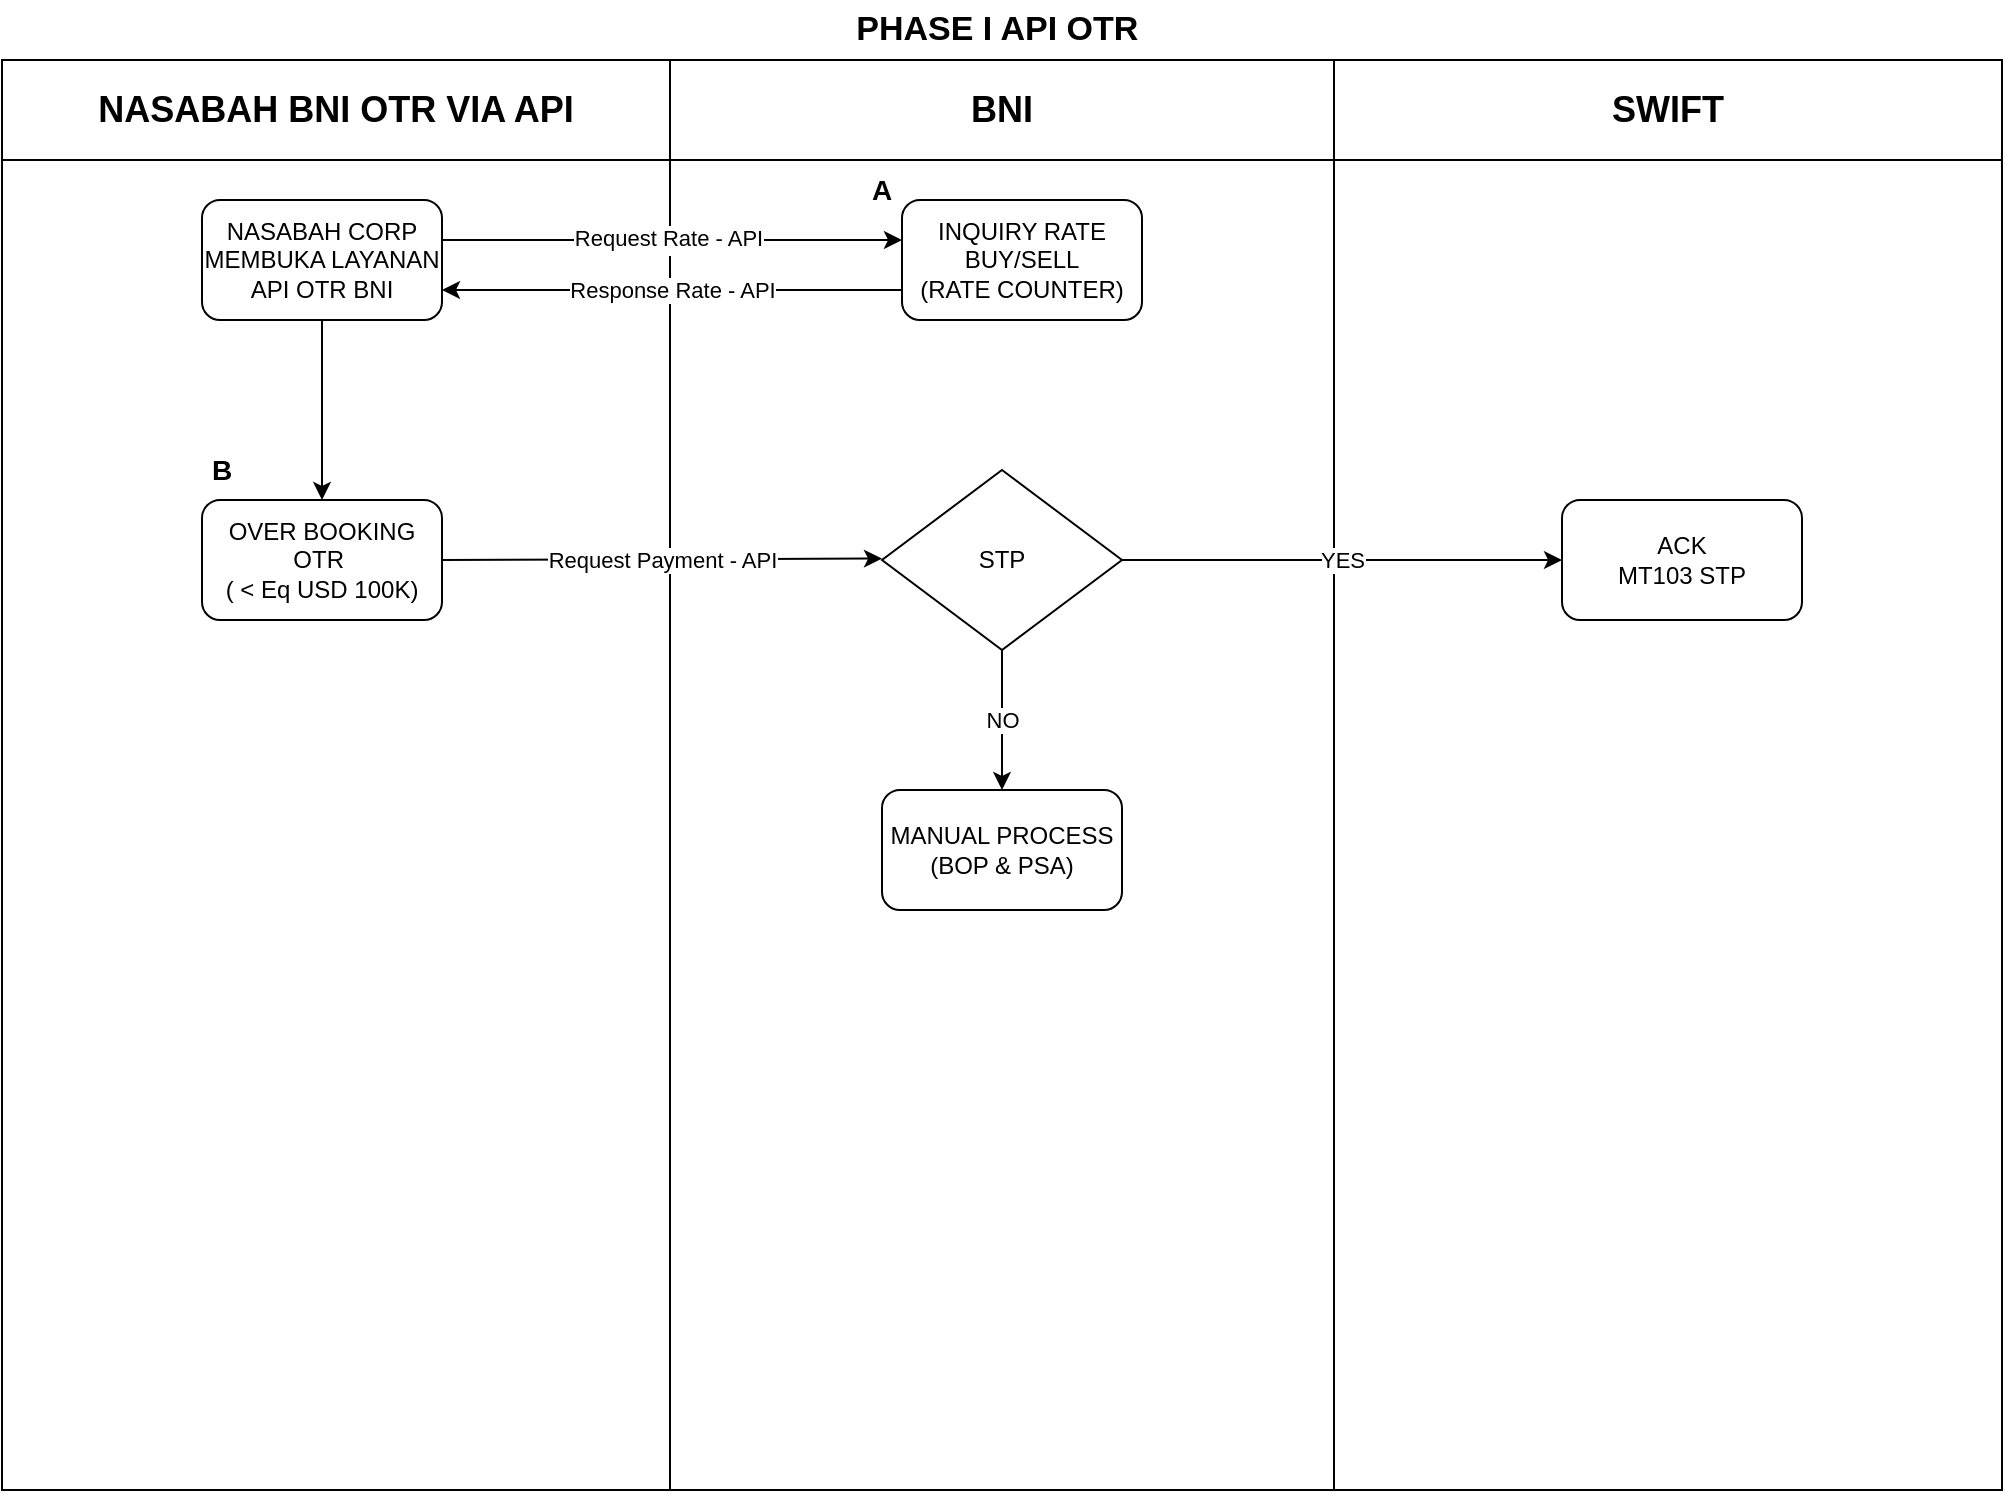 <mxfile version="21.7.2" type="github" pages="2">
  <diagram name="Page-1" id="E37tBvJ80JCpPtoq74Aa">
    <mxGraphModel dx="1134" dy="663" grid="1" gridSize="10" guides="1" tooltips="1" connect="1" arrows="1" fold="1" page="1" pageScale="1" pageWidth="1100" pageHeight="850" math="0" shadow="0">
      <root>
        <mxCell id="0" />
        <mxCell id="1" parent="0" />
        <mxCell id="RbiX2F6qqKsrs33V3Rfr-31" value="" style="shape=table;startSize=0;container=1;collapsible=0;childLayout=tableLayout;" vertex="1" parent="1">
          <mxGeometry x="40" y="30" width="1000" height="715" as="geometry" />
        </mxCell>
        <mxCell id="RbiX2F6qqKsrs33V3Rfr-32" value="" style="shape=tableRow;horizontal=0;startSize=0;swimlaneHead=0;swimlaneBody=0;strokeColor=inherit;top=0;left=0;bottom=0;right=0;collapsible=0;dropTarget=0;fillColor=none;points=[[0,0.5],[1,0.5]];portConstraint=eastwest;" vertex="1" parent="RbiX2F6qqKsrs33V3Rfr-31">
          <mxGeometry width="1000" height="50" as="geometry" />
        </mxCell>
        <mxCell id="RbiX2F6qqKsrs33V3Rfr-33" value="NASABAH BNI OTR VIA API" style="shape=partialRectangle;html=1;whiteSpace=wrap;connectable=0;strokeColor=inherit;overflow=hidden;fillColor=none;top=0;left=0;bottom=0;right=0;pointerEvents=1;fontSize=18;fontStyle=1" vertex="1" parent="RbiX2F6qqKsrs33V3Rfr-32">
          <mxGeometry width="334" height="50" as="geometry">
            <mxRectangle width="334" height="50" as="alternateBounds" />
          </mxGeometry>
        </mxCell>
        <mxCell id="RbiX2F6qqKsrs33V3Rfr-34" value="BNI" style="shape=partialRectangle;html=1;whiteSpace=wrap;connectable=0;strokeColor=inherit;overflow=hidden;fillColor=none;top=0;left=0;bottom=0;right=0;pointerEvents=1;fontSize=18;fontStyle=1" vertex="1" parent="RbiX2F6qqKsrs33V3Rfr-32">
          <mxGeometry x="334" width="332" height="50" as="geometry">
            <mxRectangle width="332" height="50" as="alternateBounds" />
          </mxGeometry>
        </mxCell>
        <mxCell id="RbiX2F6qqKsrs33V3Rfr-35" value="SWIFT" style="shape=partialRectangle;html=1;whiteSpace=wrap;connectable=0;strokeColor=inherit;overflow=hidden;fillColor=none;top=0;left=0;bottom=0;right=0;pointerEvents=1;fontSize=18;fontStyle=1" vertex="1" parent="RbiX2F6qqKsrs33V3Rfr-32">
          <mxGeometry x="666" width="334" height="50" as="geometry">
            <mxRectangle width="334" height="50" as="alternateBounds" />
          </mxGeometry>
        </mxCell>
        <mxCell id="RbiX2F6qqKsrs33V3Rfr-36" value="" style="shape=tableRow;horizontal=0;startSize=0;swimlaneHead=0;swimlaneBody=0;strokeColor=inherit;top=0;left=0;bottom=0;right=0;collapsible=0;dropTarget=0;fillColor=none;points=[[0,0.5],[1,0.5]];portConstraint=eastwest;" vertex="1" parent="RbiX2F6qqKsrs33V3Rfr-31">
          <mxGeometry y="50" width="1000" height="665" as="geometry" />
        </mxCell>
        <mxCell id="RbiX2F6qqKsrs33V3Rfr-37" value="" style="shape=partialRectangle;html=1;whiteSpace=wrap;connectable=0;strokeColor=inherit;overflow=hidden;fillColor=none;top=0;left=0;bottom=0;right=0;pointerEvents=1;" vertex="1" parent="RbiX2F6qqKsrs33V3Rfr-36">
          <mxGeometry width="334" height="665" as="geometry">
            <mxRectangle width="334" height="665" as="alternateBounds" />
          </mxGeometry>
        </mxCell>
        <mxCell id="RbiX2F6qqKsrs33V3Rfr-38" value="" style="shape=partialRectangle;html=1;whiteSpace=wrap;connectable=0;strokeColor=inherit;overflow=hidden;fillColor=none;top=0;left=0;bottom=0;right=0;pointerEvents=1;" vertex="1" parent="RbiX2F6qqKsrs33V3Rfr-36">
          <mxGeometry x="334" width="332" height="665" as="geometry">
            <mxRectangle width="332" height="665" as="alternateBounds" />
          </mxGeometry>
        </mxCell>
        <mxCell id="RbiX2F6qqKsrs33V3Rfr-39" value="" style="shape=partialRectangle;html=1;whiteSpace=wrap;connectable=0;strokeColor=inherit;overflow=hidden;fillColor=none;top=0;left=0;bottom=0;right=0;pointerEvents=1;" vertex="1" parent="RbiX2F6qqKsrs33V3Rfr-36">
          <mxGeometry x="666" width="334" height="665" as="geometry">
            <mxRectangle width="334" height="665" as="alternateBounds" />
          </mxGeometry>
        </mxCell>
        <mxCell id="RbiX2F6qqKsrs33V3Rfr-40" value="&lt;font style=&quot;font-size: 17px;&quot;&gt;&lt;b&gt;PHASE I API OTR&amp;nbsp;&lt;/b&gt;&lt;/font&gt;" style="text;html=1;strokeColor=none;fillColor=none;align=center;verticalAlign=middle;whiteSpace=wrap;rounded=0;" vertex="1" parent="1">
          <mxGeometry x="50" width="980" height="30" as="geometry" />
        </mxCell>
        <mxCell id="RbiX2F6qqKsrs33V3Rfr-41" value="NASABAH CORP MEMBUKA LAYANAN API OTR BNI" style="rounded=1;whiteSpace=wrap;html=1;" vertex="1" parent="1">
          <mxGeometry x="140" y="100" width="120" height="60" as="geometry" />
        </mxCell>
        <mxCell id="RbiX2F6qqKsrs33V3Rfr-42" value="INQUIRY RATE BUY/SELL &lt;br&gt;(RATE COUNTER)" style="rounded=1;whiteSpace=wrap;html=1;" vertex="1" parent="1">
          <mxGeometry x="490" y="100" width="120" height="60" as="geometry" />
        </mxCell>
        <mxCell id="RbiX2F6qqKsrs33V3Rfr-43" value="ACK&lt;br&gt;MT103 STP" style="rounded=1;whiteSpace=wrap;html=1;" vertex="1" parent="1">
          <mxGeometry x="820" y="250" width="120" height="60" as="geometry" />
        </mxCell>
        <mxCell id="RbiX2F6qqKsrs33V3Rfr-50" value="OVER BOOKING OTR&amp;nbsp;&lt;br&gt;( &amp;lt; Eq USD 100K)" style="rounded=1;whiteSpace=wrap;html=1;" vertex="1" parent="1">
          <mxGeometry x="140" y="250" width="120" height="60" as="geometry" />
        </mxCell>
        <mxCell id="RbiX2F6qqKsrs33V3Rfr-51" value="" style="endArrow=classic;html=1;rounded=0;" edge="1" parent="1">
          <mxGeometry relative="1" as="geometry">
            <mxPoint x="260" y="120" as="sourcePoint" />
            <mxPoint x="490" y="120" as="targetPoint" />
            <Array as="points" />
          </mxGeometry>
        </mxCell>
        <mxCell id="RbiX2F6qqKsrs33V3Rfr-52" value="Label" style="edgeLabel;resizable=0;html=1;align=center;verticalAlign=middle;" connectable="0" vertex="1" parent="RbiX2F6qqKsrs33V3Rfr-51">
          <mxGeometry relative="1" as="geometry" />
        </mxCell>
        <mxCell id="RbiX2F6qqKsrs33V3Rfr-54" value="Text" style="edgeLabel;html=1;align=center;verticalAlign=middle;resizable=0;points=[];" vertex="1" connectable="0" parent="RbiX2F6qqKsrs33V3Rfr-51">
          <mxGeometry x="-0.037" relative="1" as="geometry">
            <mxPoint as="offset" />
          </mxGeometry>
        </mxCell>
        <mxCell id="RbiX2F6qqKsrs33V3Rfr-55" value="Text" style="edgeLabel;html=1;align=center;verticalAlign=middle;resizable=0;points=[];" vertex="1" connectable="0" parent="RbiX2F6qqKsrs33V3Rfr-51">
          <mxGeometry x="0.012" y="-1" relative="1" as="geometry">
            <mxPoint as="offset" />
          </mxGeometry>
        </mxCell>
        <mxCell id="RbiX2F6qqKsrs33V3Rfr-56" value="Request Rate - API" style="edgeLabel;html=1;align=center;verticalAlign=middle;resizable=0;points=[];" vertex="1" connectable="0" parent="RbiX2F6qqKsrs33V3Rfr-51">
          <mxGeometry x="-0.023" y="1" relative="1" as="geometry">
            <mxPoint as="offset" />
          </mxGeometry>
        </mxCell>
        <mxCell id="RbiX2F6qqKsrs33V3Rfr-62" value="" style="endArrow=classic;html=1;rounded=0;exitX=0;exitY=0.75;exitDx=0;exitDy=0;entryX=1;entryY=0.75;entryDx=0;entryDy=0;" edge="1" parent="1" source="RbiX2F6qqKsrs33V3Rfr-42" target="RbiX2F6qqKsrs33V3Rfr-41">
          <mxGeometry relative="1" as="geometry">
            <mxPoint x="520" y="230" as="sourcePoint" />
            <mxPoint x="420" y="180" as="targetPoint" />
          </mxGeometry>
        </mxCell>
        <mxCell id="RbiX2F6qqKsrs33V3Rfr-63" value="Response Rate - API" style="edgeLabel;resizable=0;html=1;align=center;verticalAlign=middle;" connectable="0" vertex="1" parent="RbiX2F6qqKsrs33V3Rfr-62">
          <mxGeometry relative="1" as="geometry" />
        </mxCell>
        <mxCell id="RbiX2F6qqKsrs33V3Rfr-64" value="&lt;span style=&quot;font-size: 14px;&quot;&gt;&lt;b&gt;A&lt;/b&gt;&lt;/span&gt;" style="text;html=1;strokeColor=none;fillColor=none;align=center;verticalAlign=middle;whiteSpace=wrap;rounded=0;" vertex="1" parent="1">
          <mxGeometry x="450" y="80" width="60" height="30" as="geometry" />
        </mxCell>
        <mxCell id="RbiX2F6qqKsrs33V3Rfr-67" value="" style="endArrow=classic;html=1;rounded=0;exitX=0.5;exitY=1;exitDx=0;exitDy=0;" edge="1" parent="1" source="RbiX2F6qqKsrs33V3Rfr-41" target="RbiX2F6qqKsrs33V3Rfr-50">
          <mxGeometry width="50" height="50" relative="1" as="geometry">
            <mxPoint x="207.974" y="160" as="sourcePoint" />
            <mxPoint x="160" y="435.146" as="targetPoint" />
          </mxGeometry>
        </mxCell>
        <mxCell id="RbiX2F6qqKsrs33V3Rfr-68" value="STP" style="rhombus;whiteSpace=wrap;html=1;" vertex="1" parent="1">
          <mxGeometry x="480" y="235" width="120" height="90" as="geometry" />
        </mxCell>
        <mxCell id="RbiX2F6qqKsrs33V3Rfr-69" value="" style="endArrow=classic;html=1;rounded=0;exitX=1;exitY=0.5;exitDx=0;exitDy=0;entryX=0;entryY=0.5;entryDx=0;entryDy=0;" edge="1" parent="1" source="RbiX2F6qqKsrs33V3Rfr-68" target="RbiX2F6qqKsrs33V3Rfr-43">
          <mxGeometry relative="1" as="geometry">
            <mxPoint x="590" y="304.33" as="sourcePoint" />
            <mxPoint x="820" y="304" as="targetPoint" />
            <Array as="points" />
          </mxGeometry>
        </mxCell>
        <mxCell id="RbiX2F6qqKsrs33V3Rfr-70" value="YES" style="edgeLabel;resizable=0;html=1;align=center;verticalAlign=middle;" connectable="0" vertex="1" parent="RbiX2F6qqKsrs33V3Rfr-69">
          <mxGeometry relative="1" as="geometry" />
        </mxCell>
        <mxCell id="RbiX2F6qqKsrs33V3Rfr-74" value="" style="endArrow=classic;html=1;rounded=0;exitX=1;exitY=0.5;exitDx=0;exitDy=0;" edge="1" parent="1">
          <mxGeometry relative="1" as="geometry">
            <mxPoint x="260" y="279.96" as="sourcePoint" />
            <mxPoint x="480" y="279.29" as="targetPoint" />
            <Array as="points" />
          </mxGeometry>
        </mxCell>
        <mxCell id="RbiX2F6qqKsrs33V3Rfr-75" value="Request Payment - API" style="edgeLabel;resizable=0;html=1;align=center;verticalAlign=middle;" connectable="0" vertex="1" parent="RbiX2F6qqKsrs33V3Rfr-74">
          <mxGeometry relative="1" as="geometry" />
        </mxCell>
        <mxCell id="RbiX2F6qqKsrs33V3Rfr-80" value="&lt;span style=&quot;font-size: 14px;&quot;&gt;&lt;b&gt;B&lt;/b&gt;&lt;/span&gt;" style="text;html=1;strokeColor=none;fillColor=none;align=center;verticalAlign=middle;whiteSpace=wrap;rounded=0;" vertex="1" parent="1">
          <mxGeometry x="120" y="220" width="60" height="30" as="geometry" />
        </mxCell>
        <mxCell id="RbiX2F6qqKsrs33V3Rfr-81" value="MANUAL PROCESS&lt;br&gt;(BOP &amp;amp; PSA)" style="rounded=1;whiteSpace=wrap;html=1;" vertex="1" parent="1">
          <mxGeometry x="480" y="395" width="120" height="60" as="geometry" />
        </mxCell>
        <mxCell id="RbiX2F6qqKsrs33V3Rfr-83" value="" style="endArrow=classic;html=1;rounded=0;entryX=0.5;entryY=0;entryDx=0;entryDy=0;exitX=0.5;exitY=1;exitDx=0;exitDy=0;" edge="1" parent="1" source="RbiX2F6qqKsrs33V3Rfr-68" target="RbiX2F6qqKsrs33V3Rfr-81">
          <mxGeometry relative="1" as="geometry">
            <mxPoint x="370" y="360" as="sourcePoint" />
            <mxPoint x="470" y="360" as="targetPoint" />
          </mxGeometry>
        </mxCell>
        <mxCell id="RbiX2F6qqKsrs33V3Rfr-84" value="NO" style="edgeLabel;resizable=0;html=1;align=center;verticalAlign=middle;" connectable="0" vertex="1" parent="RbiX2F6qqKsrs33V3Rfr-83">
          <mxGeometry relative="1" as="geometry" />
        </mxCell>
      </root>
    </mxGraphModel>
  </diagram>
  <diagram id="8iMbgZyys_HCRt61qwqv" name="Page-2">
    <mxGraphModel dx="794" dy="464" grid="1" gridSize="10" guides="1" tooltips="1" connect="1" arrows="1" fold="1" page="1" pageScale="1" pageWidth="850" pageHeight="1100" math="0" shadow="0">
      <root>
        <mxCell id="0" />
        <mxCell id="1" parent="0" />
      </root>
    </mxGraphModel>
  </diagram>
</mxfile>
